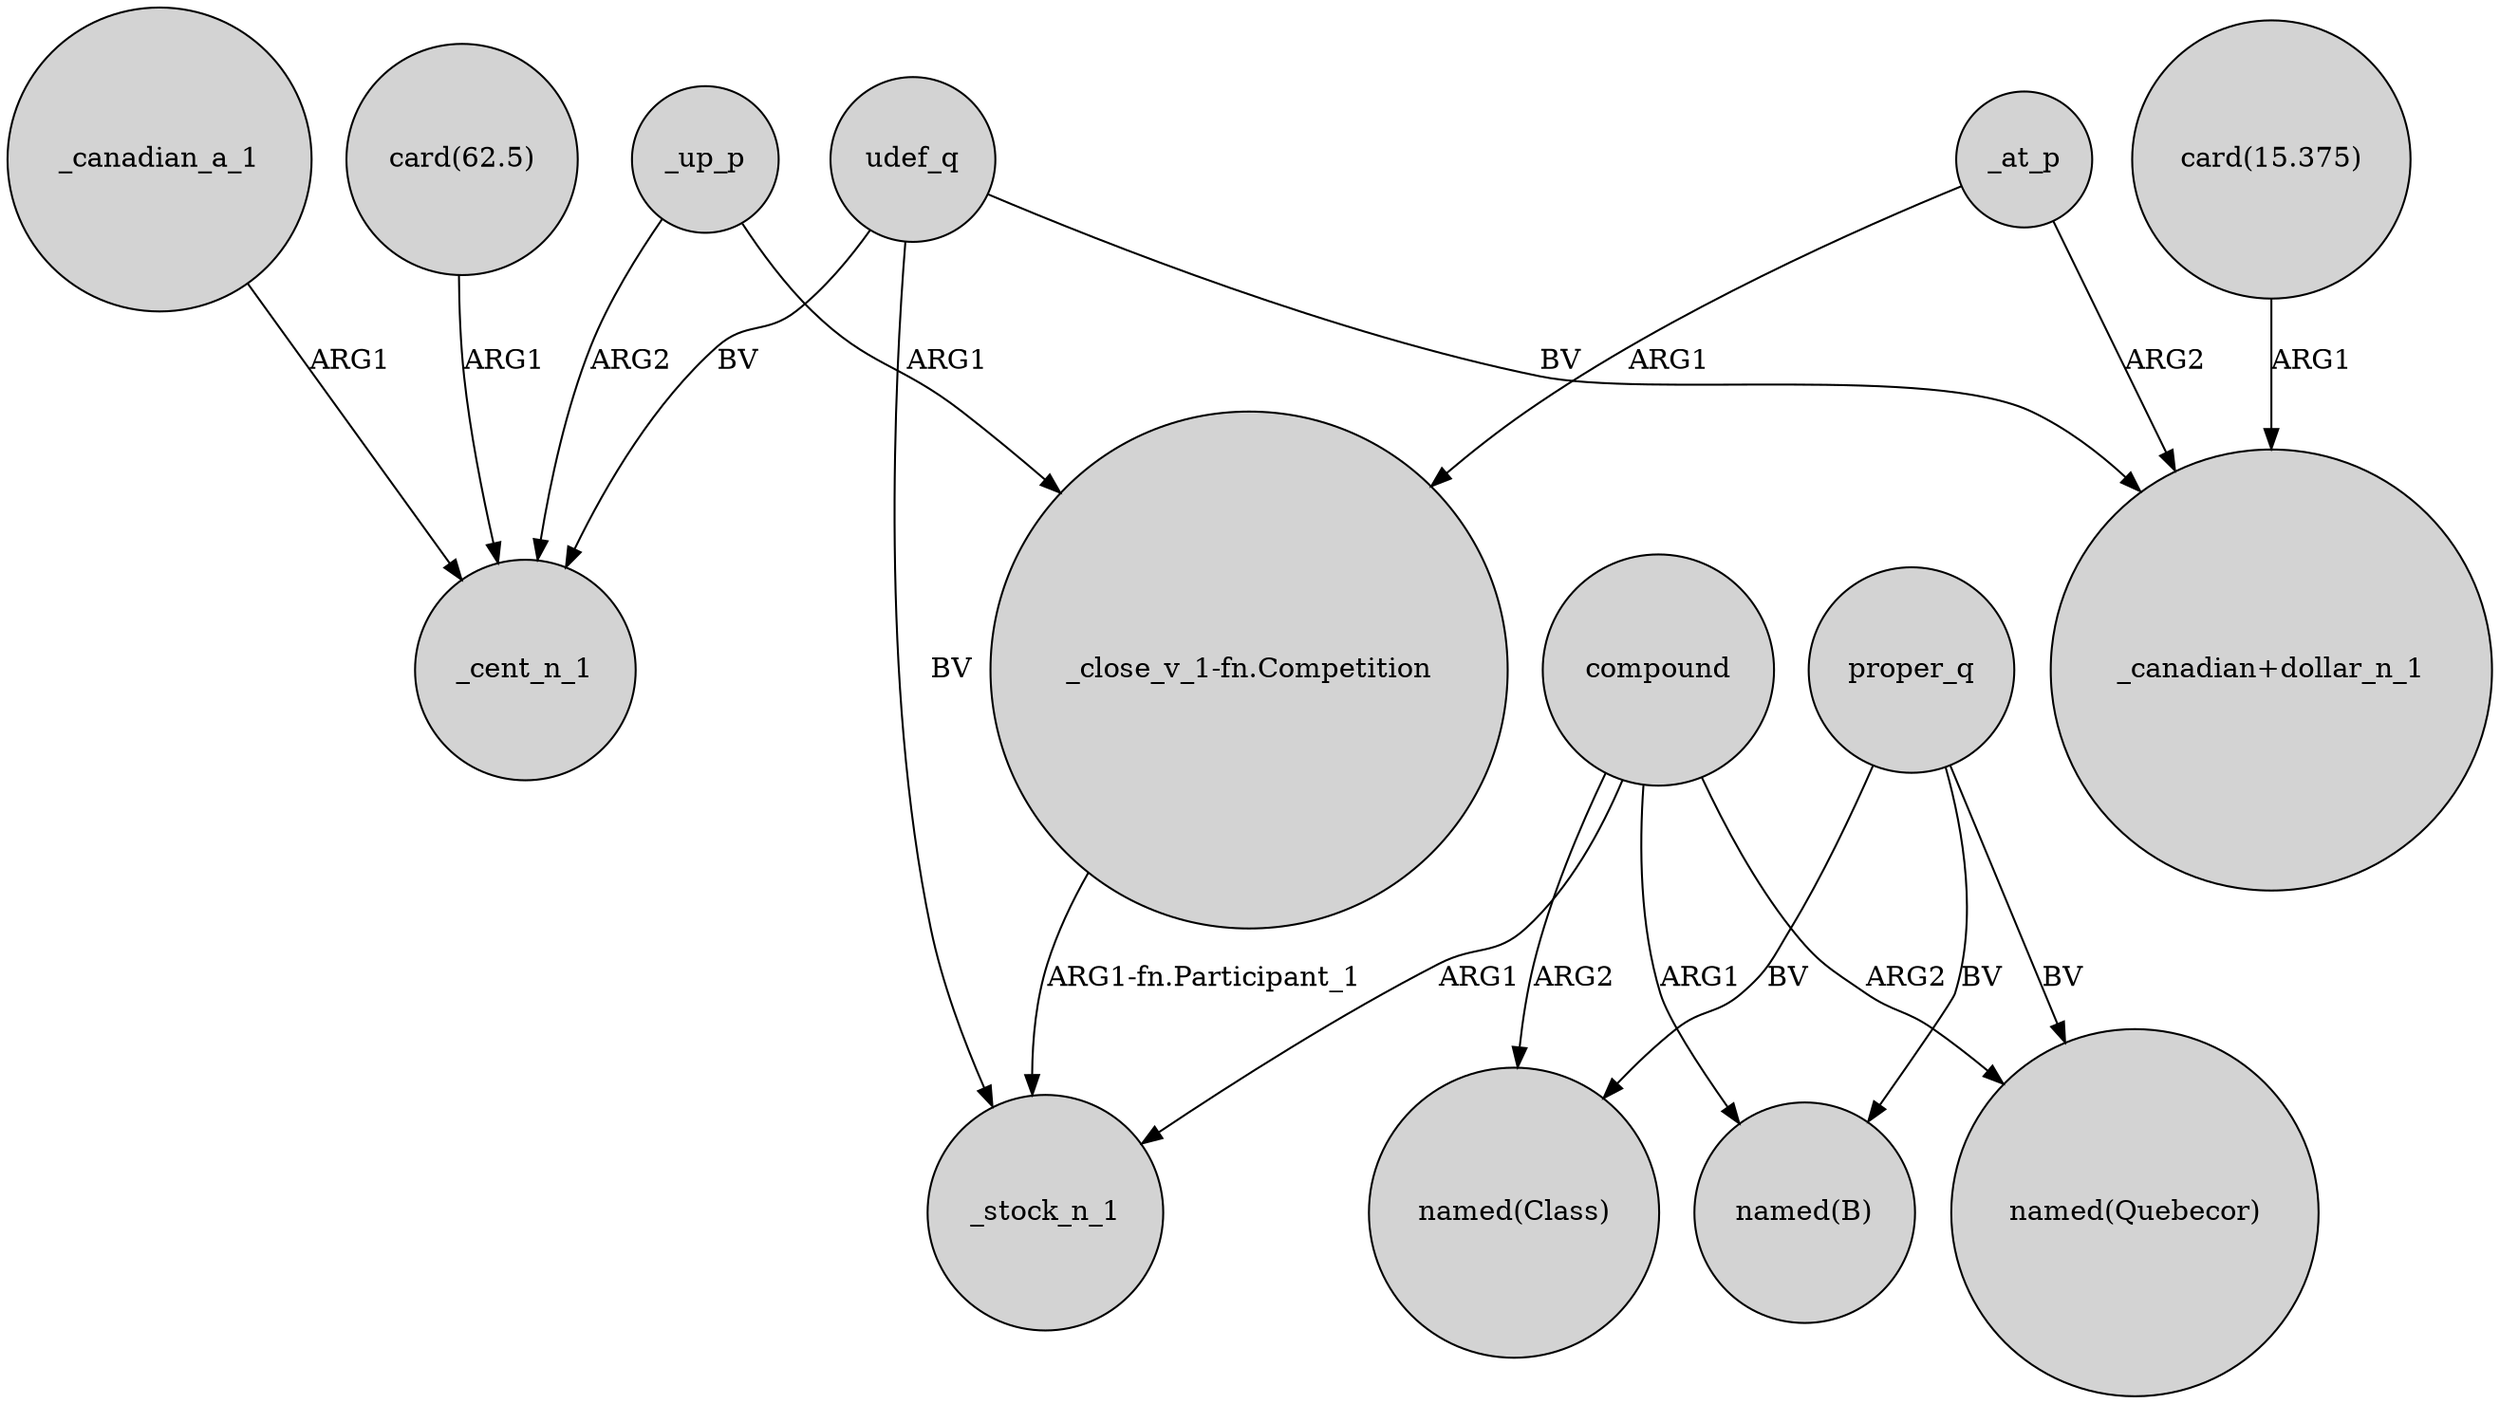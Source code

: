 digraph {
	node [shape=circle style=filled]
	_canadian_a_1 -> _cent_n_1 [label=ARG1]
	_at_p -> "_canadian+dollar_n_1" [label=ARG2]
	_up_p -> _cent_n_1 [label=ARG2]
	compound -> "named(Quebecor)" [label=ARG2]
	udef_q -> _cent_n_1 [label=BV]
	proper_q -> "named(Class)" [label=BV]
	"card(15.375)" -> "_canadian+dollar_n_1" [label=ARG1]
	_at_p -> "_close_v_1-fn.Competition" [label=ARG1]
	compound -> _stock_n_1 [label=ARG1]
	proper_q -> "named(B)" [label=BV]
	udef_q -> "_canadian+dollar_n_1" [label=BV]
	proper_q -> "named(Quebecor)" [label=BV]
	"card(62.5)" -> _cent_n_1 [label=ARG1]
	compound -> "named(B)" [label=ARG1]
	"_close_v_1-fn.Competition" -> _stock_n_1 [label="ARG1-fn.Participant_1"]
	udef_q -> _stock_n_1 [label=BV]
	_up_p -> "_close_v_1-fn.Competition" [label=ARG1]
	compound -> "named(Class)" [label=ARG2]
}
